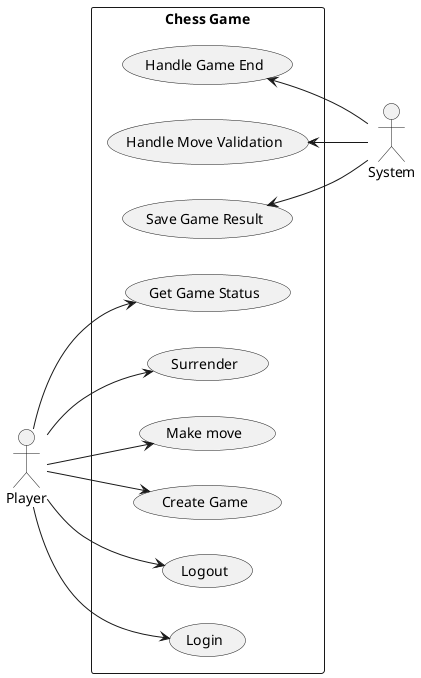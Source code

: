 @startuml
left to right direction
skinparam packageStyle rectangle
actor "Player" as player
actor "System" as system

rectangle "Chess Game" {
    usecase "Handle Game End" as handleGameEnd
    usecase "Handle Move Validation" as handleMoveValidation
    usecase "Save Game Result" as saveGameResult
    usecase "Get Game Status" as getGameStatus
    usecase "Surrender" as surrender
    usecase "Make move" as makeMove
    usecase "Create Game" as createGame
    usecase "Logout" as logout
    usecase "Login" as login
}

player --> login
player --> logout
player --> createGame
player --> makeMove
player --> surrender
player --> getGameStatus

handleMoveValidation <-- system 
saveGameResult <-- system 
handleGameEnd <-- system 

@enduml
